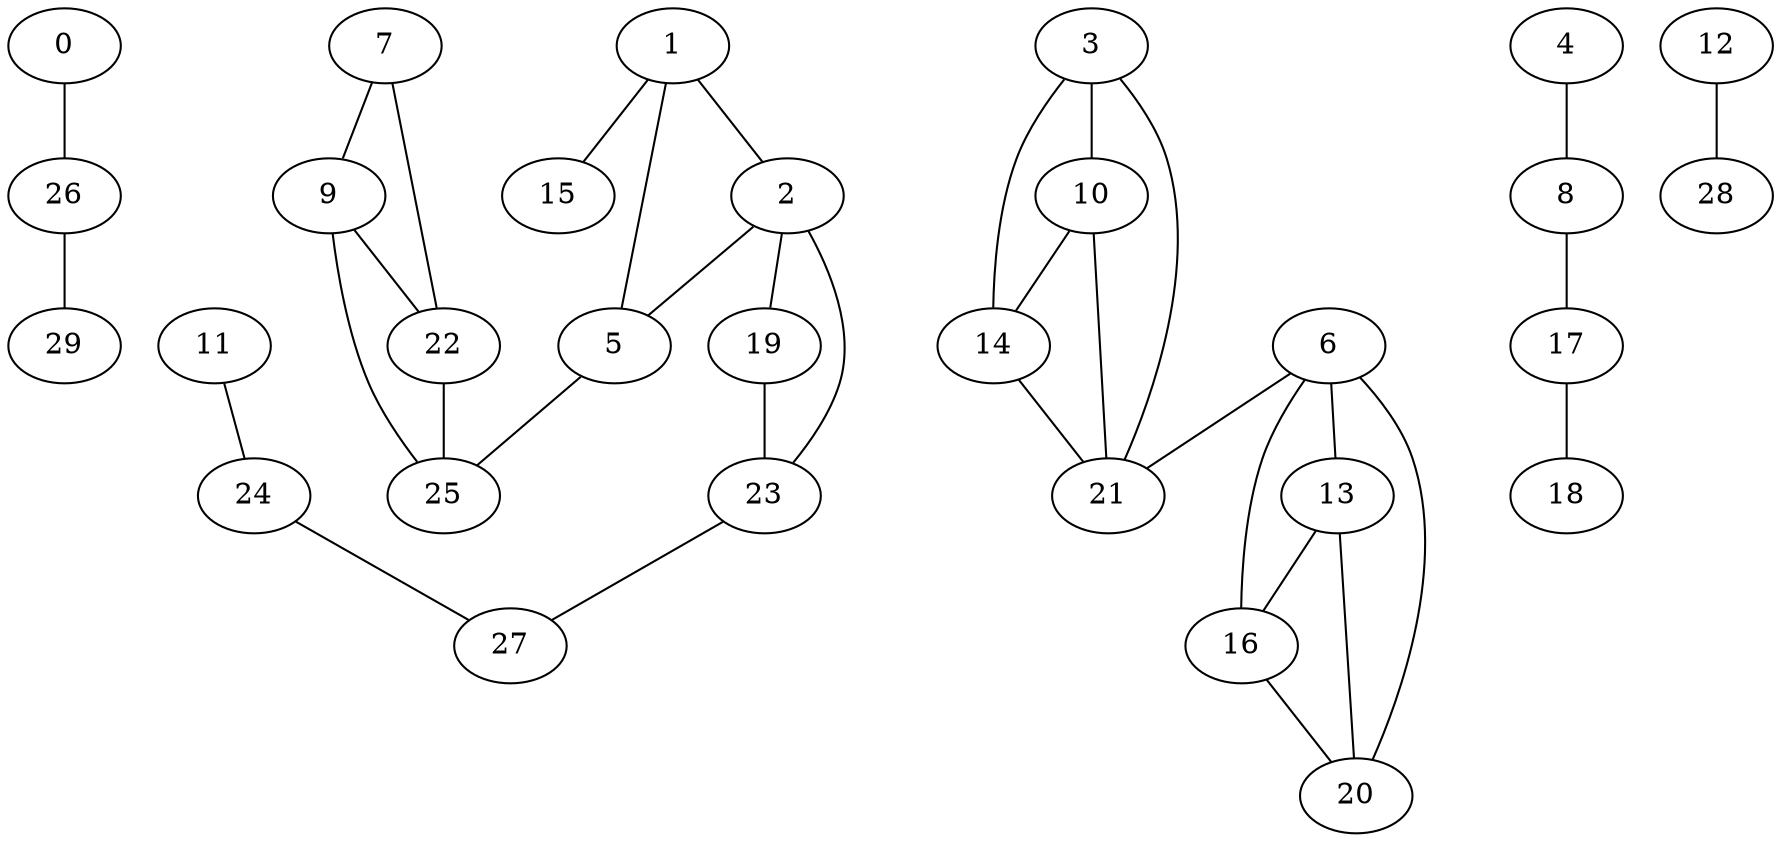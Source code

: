 graph Geo_30_r2 {
0;
1;
2;
3;
4;
5;
6;
7;
8;
9;
10;
11;
12;
13;
14;
15;
16;
17;
18;
19;
20;
21;
22;
23;
24;
25;
26;
27;
28;
29;
0 -- 26;
1 -- 15;
1 -- 5;
1 -- 2;
2 -- 23;
2 -- 19;
2 -- 5;
3 -- 21;
3 -- 14;
3 -- 10;
4 -- 8;
5 -- 25;
6 -- 21;
6 -- 20;
6 -- 16;
6 -- 13;
7 -- 22;
7 -- 9;
8 -- 17;
9 -- 25;
9 -- 22;
10 -- 21;
10 -- 14;
11 -- 24;
12 -- 28;
13 -- 20;
13 -- 16;
14 -- 21;
16 -- 20;
17 -- 18;
19 -- 23;
22 -- 25;
23 -- 27;
24 -- 27;
26 -- 29;
}